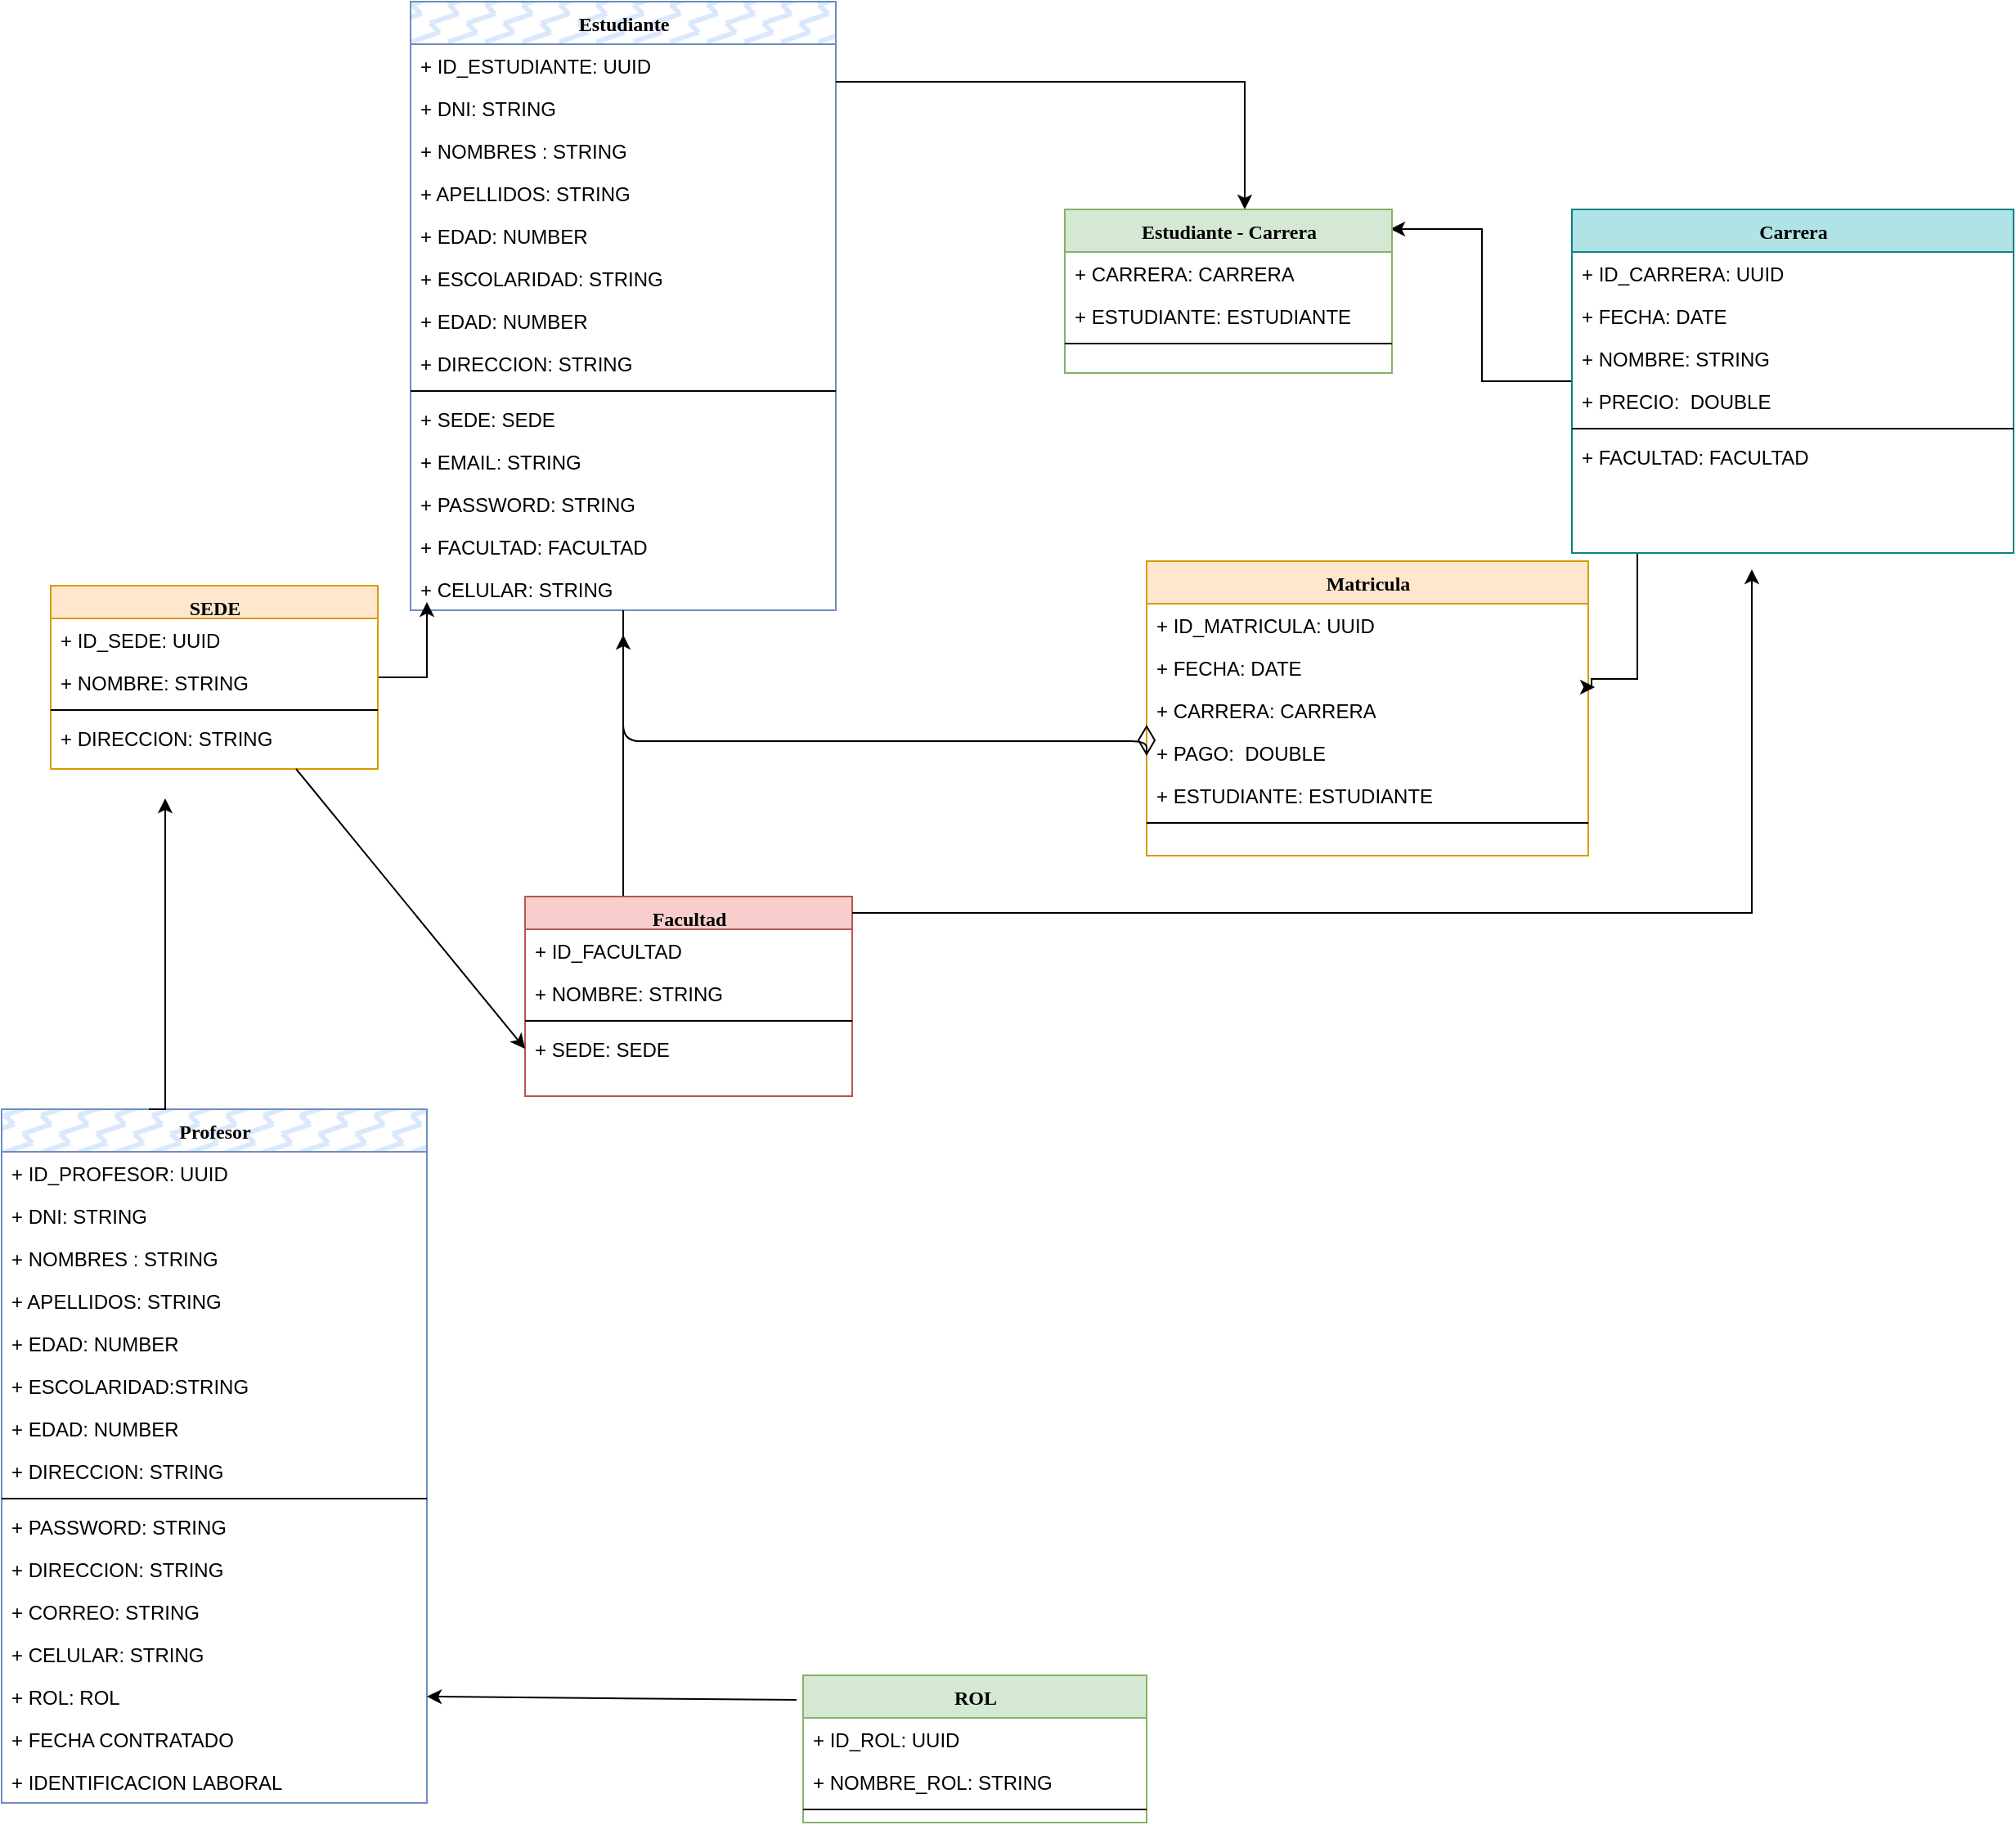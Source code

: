 <mxfile version="26.0.5">
  <diagram name="Page-1" id="9f46799a-70d6-7492-0946-bef42562c5a5">
    <mxGraphModel dx="2534" dy="728" grid="1" gridSize="10" guides="1" tooltips="1" connect="1" arrows="1" fold="1" page="1" pageScale="1" pageWidth="1100" pageHeight="850" background="none" math="0" shadow="0">
      <root>
        <mxCell id="0" />
        <mxCell id="1" parent="0" />
        <mxCell id="78961159f06e98e8-17" value="Estudiante" style="swimlane;html=1;fontStyle=1;align=center;verticalAlign=top;childLayout=stackLayout;horizontal=1;startSize=26;horizontalStack=0;resizeParent=1;resizeLast=0;collapsible=1;marginBottom=0;swimlaneFillColor=default;rounded=0;shadow=0;comic=0;labelBackgroundColor=none;strokeWidth=1;fillColor=#dae8fc;fontFamily=Verdana;fontSize=12;strokeColor=#6c8ebf;gradientColor=none;fillStyle=zigzag-line;" parent="1" vertex="1">
          <mxGeometry x="90" y="83" width="260" height="372" as="geometry" />
        </mxCell>
        <mxCell id="78961159f06e98e8-21" value="+ ID_ESTUDIANTE: UUID" style="text;html=1;strokeColor=none;fillColor=none;align=left;verticalAlign=top;spacingLeft=4;spacingRight=4;whiteSpace=wrap;overflow=hidden;rotatable=0;points=[[0,0.5],[1,0.5]];portConstraint=eastwest;" parent="78961159f06e98e8-17" vertex="1">
          <mxGeometry y="26" width="260" height="26" as="geometry" />
        </mxCell>
        <mxCell id="78961159f06e98e8-23" value="+ DNI: STRING" style="text;html=1;strokeColor=none;fillColor=none;align=left;verticalAlign=top;spacingLeft=4;spacingRight=4;whiteSpace=wrap;overflow=hidden;rotatable=0;points=[[0,0.5],[1,0.5]];portConstraint=eastwest;" parent="78961159f06e98e8-17" vertex="1">
          <mxGeometry y="52" width="260" height="26" as="geometry" />
        </mxCell>
        <mxCell id="78961159f06e98e8-25" value="+ NOMBRES : STRING" style="text;html=1;strokeColor=none;fillColor=none;align=left;verticalAlign=top;spacingLeft=4;spacingRight=4;whiteSpace=wrap;overflow=hidden;rotatable=0;points=[[0,0.5],[1,0.5]];portConstraint=eastwest;" parent="78961159f06e98e8-17" vertex="1">
          <mxGeometry y="78" width="260" height="26" as="geometry" />
        </mxCell>
        <mxCell id="78961159f06e98e8-26" value="+ APELLIDOS: STRING" style="text;html=1;strokeColor=none;fillColor=none;align=left;verticalAlign=top;spacingLeft=4;spacingRight=4;whiteSpace=wrap;overflow=hidden;rotatable=0;points=[[0,0.5],[1,0.5]];portConstraint=eastwest;" parent="78961159f06e98e8-17" vertex="1">
          <mxGeometry y="104" width="260" height="26" as="geometry" />
        </mxCell>
        <mxCell id="78961159f06e98e8-24" value="+ EDAD: NUMBER" style="text;html=1;strokeColor=none;fillColor=none;align=left;verticalAlign=top;spacingLeft=4;spacingRight=4;whiteSpace=wrap;overflow=hidden;rotatable=0;points=[[0,0.5],[1,0.5]];portConstraint=eastwest;" parent="78961159f06e98e8-17" vertex="1">
          <mxGeometry y="130" width="260" height="26" as="geometry" />
        </mxCell>
        <mxCell id="szdOkBIbrRrdbdjp7_c0-1" value="+ ESCOLARIDAD: STRING" style="text;html=1;strokeColor=none;fillColor=none;align=left;verticalAlign=top;spacingLeft=4;spacingRight=4;whiteSpace=wrap;overflow=hidden;rotatable=0;points=[[0,0.5],[1,0.5]];portConstraint=eastwest;" parent="78961159f06e98e8-17" vertex="1">
          <mxGeometry y="156" width="260" height="26" as="geometry" />
        </mxCell>
        <mxCell id="OayAf-8oulqBLhYR-1FX-29" value="+ EDAD: NUMBER" style="text;html=1;strokeColor=none;fillColor=none;align=left;verticalAlign=top;spacingLeft=4;spacingRight=4;whiteSpace=wrap;overflow=hidden;rotatable=0;points=[[0,0.5],[1,0.5]];portConstraint=eastwest;" vertex="1" parent="78961159f06e98e8-17">
          <mxGeometry y="182" width="260" height="26" as="geometry" />
        </mxCell>
        <mxCell id="szdOkBIbrRrdbdjp7_c0-3" value="+ DIRECCION: STRING" style="text;html=1;strokeColor=none;fillColor=none;align=left;verticalAlign=top;spacingLeft=4;spacingRight=4;whiteSpace=wrap;overflow=hidden;rotatable=0;points=[[0,0.5],[1,0.5]];portConstraint=eastwest;" parent="78961159f06e98e8-17" vertex="1">
          <mxGeometry y="208" width="260" height="26" as="geometry" />
        </mxCell>
        <mxCell id="78961159f06e98e8-19" value="" style="line;html=1;strokeWidth=1;fillColor=none;align=left;verticalAlign=middle;spacingTop=-1;spacingLeft=3;spacingRight=3;rotatable=0;labelPosition=right;points=[];portConstraint=eastwest;" parent="78961159f06e98e8-17" vertex="1">
          <mxGeometry y="234" width="260" height="8" as="geometry" />
        </mxCell>
        <mxCell id="OayAf-8oulqBLhYR-1FX-46" value="+ SEDE: SEDE" style="text;html=1;strokeColor=none;fillColor=none;align=left;verticalAlign=top;spacingLeft=4;spacingRight=4;whiteSpace=wrap;overflow=hidden;rotatable=0;points=[[0,0.5],[1,0.5]];portConstraint=eastwest;" vertex="1" parent="78961159f06e98e8-17">
          <mxGeometry y="242" width="260" height="26" as="geometry" />
        </mxCell>
        <mxCell id="OayAf-8oulqBLhYR-1FX-71" value="+ EMAIL: STRING" style="text;html=1;strokeColor=none;fillColor=none;align=left;verticalAlign=top;spacingLeft=4;spacingRight=4;whiteSpace=wrap;overflow=hidden;rotatable=0;points=[[0,0.5],[1,0.5]];portConstraint=eastwest;" vertex="1" parent="78961159f06e98e8-17">
          <mxGeometry y="268" width="260" height="26" as="geometry" />
        </mxCell>
        <mxCell id="OayAf-8oulqBLhYR-1FX-72" value="+ PASSWORD: STRING" style="text;html=1;strokeColor=none;fillColor=none;align=left;verticalAlign=top;spacingLeft=4;spacingRight=4;whiteSpace=wrap;overflow=hidden;rotatable=0;points=[[0,0.5],[1,0.5]];portConstraint=eastwest;" vertex="1" parent="78961159f06e98e8-17">
          <mxGeometry y="294" width="260" height="26" as="geometry" />
        </mxCell>
        <mxCell id="OayAf-8oulqBLhYR-1FX-73" value="+ FACULTAD: FACULTAD" style="text;html=1;strokeColor=none;fillColor=none;align=left;verticalAlign=top;spacingLeft=4;spacingRight=4;whiteSpace=wrap;overflow=hidden;rotatable=0;points=[[0,0.5],[1,0.5]];portConstraint=eastwest;" vertex="1" parent="78961159f06e98e8-17">
          <mxGeometry y="320" width="260" height="26" as="geometry" />
        </mxCell>
        <mxCell id="OayAf-8oulqBLhYR-1FX-80" value="+ CELULAR: STRING" style="text;html=1;strokeColor=none;fillColor=none;align=left;verticalAlign=top;spacingLeft=4;spacingRight=4;whiteSpace=wrap;overflow=hidden;rotatable=0;points=[[0,0.5],[1,0.5]];portConstraint=eastwest;" vertex="1" parent="78961159f06e98e8-17">
          <mxGeometry y="346" width="260" height="26" as="geometry" />
        </mxCell>
        <mxCell id="78961159f06e98e8-30" value="Matricula" style="swimlane;html=1;fontStyle=1;align=center;verticalAlign=top;childLayout=stackLayout;horizontal=1;startSize=26;horizontalStack=0;resizeParent=1;resizeLast=0;collapsible=1;marginBottom=0;swimlaneFillColor=#ffffff;rounded=0;shadow=0;comic=0;labelBackgroundColor=none;strokeWidth=1;fillColor=#ffe6cc;fontFamily=Verdana;fontSize=12;strokeColor=#d79b00;" parent="1" vertex="1">
          <mxGeometry x="540" y="425" width="270" height="180" as="geometry" />
        </mxCell>
        <mxCell id="78961159f06e98e8-31" value="+ ID_MATRICULA: UUID" style="text;html=1;strokeColor=none;fillColor=none;align=left;verticalAlign=top;spacingLeft=4;spacingRight=4;whiteSpace=wrap;overflow=hidden;rotatable=0;points=[[0,0.5],[1,0.5]];portConstraint=eastwest;" parent="78961159f06e98e8-30" vertex="1">
          <mxGeometry y="26" width="270" height="26" as="geometry" />
        </mxCell>
        <mxCell id="78961159f06e98e8-32" value="+ FECHA: DATE" style="text;html=1;strokeColor=none;fillColor=none;align=left;verticalAlign=top;spacingLeft=4;spacingRight=4;whiteSpace=wrap;overflow=hidden;rotatable=0;points=[[0,0.5],[1,0.5]];portConstraint=eastwest;" parent="78961159f06e98e8-30" vertex="1">
          <mxGeometry y="52" width="270" height="26" as="geometry" />
        </mxCell>
        <mxCell id="78961159f06e98e8-33" value="+ CARRERA: CARRERA" style="text;html=1;strokeColor=none;fillColor=none;align=left;verticalAlign=top;spacingLeft=4;spacingRight=4;whiteSpace=wrap;overflow=hidden;rotatable=0;points=[[0,0.5],[1,0.5]];portConstraint=eastwest;" parent="78961159f06e98e8-30" vertex="1">
          <mxGeometry y="78" width="270" height="26" as="geometry" />
        </mxCell>
        <mxCell id="78961159f06e98e8-34" value="+ PAGO:&amp;nbsp; DOUBLE" style="text;html=1;strokeColor=none;fillColor=none;align=left;verticalAlign=top;spacingLeft=4;spacingRight=4;whiteSpace=wrap;overflow=hidden;rotatable=0;points=[[0,0.5],[1,0.5]];portConstraint=eastwest;" parent="78961159f06e98e8-30" vertex="1">
          <mxGeometry y="104" width="270" height="26" as="geometry" />
        </mxCell>
        <mxCell id="78961159f06e98e8-36" value="+ ESTUDIANTE: ESTUDIANTE" style="text;html=1;strokeColor=none;fillColor=none;align=left;verticalAlign=top;spacingLeft=4;spacingRight=4;whiteSpace=wrap;overflow=hidden;rotatable=0;points=[[0,0.5],[1,0.5]];portConstraint=eastwest;" parent="78961159f06e98e8-30" vertex="1">
          <mxGeometry y="130" width="270" height="26" as="geometry" />
        </mxCell>
        <mxCell id="78961159f06e98e8-38" value="" style="line;html=1;strokeWidth=1;fillColor=none;align=left;verticalAlign=middle;spacingTop=-1;spacingLeft=3;spacingRight=3;rotatable=0;labelPosition=right;points=[];portConstraint=eastwest;" parent="78961159f06e98e8-30" vertex="1">
          <mxGeometry y="156" width="270" height="8" as="geometry" />
        </mxCell>
        <mxCell id="78961159f06e98e8-121" style="edgeStyle=elbowEdgeStyle;html=1;labelBackgroundColor=none;startFill=0;startSize=8;endArrow=diamondThin;endFill=0;endSize=16;fontFamily=Verdana;fontSize=12;elbow=vertical;" parent="1" edge="1">
          <mxGeometry relative="1" as="geometry">
            <mxPoint x="220" y="455" as="sourcePoint" />
            <mxPoint x="540" y="525" as="targetPoint" />
            <Array as="points">
              <mxPoint x="440" y="535" />
            </Array>
          </mxGeometry>
        </mxCell>
        <mxCell id="OayAf-8oulqBLhYR-1FX-38" value="" style="edgeStyle=orthogonalEdgeStyle;rounded=0;orthogonalLoop=1;jettySize=auto;html=1;entryX=0.995;entryY=0.12;entryDx=0;entryDy=0;entryPerimeter=0;" edge="1" parent="1" source="OayAf-8oulqBLhYR-1FX-21" target="OayAf-8oulqBLhYR-1FX-30">
          <mxGeometry relative="1" as="geometry" />
        </mxCell>
        <mxCell id="OayAf-8oulqBLhYR-1FX-39" style="edgeStyle=orthogonalEdgeStyle;rounded=0;orthogonalLoop=1;jettySize=auto;html=1;entryX=1.015;entryY=-0.038;entryDx=0;entryDy=0;entryPerimeter=0;" edge="1" parent="1" source="OayAf-8oulqBLhYR-1FX-21" target="78961159f06e98e8-33">
          <mxGeometry relative="1" as="geometry">
            <mxPoint x="820" y="540" as="targetPoint" />
            <Array as="points">
              <mxPoint x="840" y="497" />
              <mxPoint x="812" y="497" />
              <mxPoint x="812" y="502" />
            </Array>
          </mxGeometry>
        </mxCell>
        <mxCell id="OayAf-8oulqBLhYR-1FX-21" value="Carrera" style="swimlane;html=1;fontStyle=1;align=center;verticalAlign=top;childLayout=stackLayout;horizontal=1;startSize=26;horizontalStack=0;resizeParent=1;resizeLast=0;collapsible=1;marginBottom=0;swimlaneFillColor=#ffffff;rounded=0;shadow=0;comic=0;labelBackgroundColor=none;strokeWidth=1;fillColor=#b0e3e6;fontFamily=Verdana;fontSize=12;strokeColor=#0e8088;" vertex="1" parent="1">
          <mxGeometry x="800" y="210" width="270" height="210" as="geometry" />
        </mxCell>
        <mxCell id="OayAf-8oulqBLhYR-1FX-22" value="+ ID_CARRERA: UUID" style="text;html=1;strokeColor=none;fillColor=none;align=left;verticalAlign=top;spacingLeft=4;spacingRight=4;whiteSpace=wrap;overflow=hidden;rotatable=0;points=[[0,0.5],[1,0.5]];portConstraint=eastwest;" vertex="1" parent="OayAf-8oulqBLhYR-1FX-21">
          <mxGeometry y="26" width="270" height="26" as="geometry" />
        </mxCell>
        <mxCell id="OayAf-8oulqBLhYR-1FX-23" value="+ FECHA: DATE" style="text;html=1;strokeColor=none;fillColor=none;align=left;verticalAlign=top;spacingLeft=4;spacingRight=4;whiteSpace=wrap;overflow=hidden;rotatable=0;points=[[0,0.5],[1,0.5]];portConstraint=eastwest;" vertex="1" parent="OayAf-8oulqBLhYR-1FX-21">
          <mxGeometry y="52" width="270" height="26" as="geometry" />
        </mxCell>
        <mxCell id="OayAf-8oulqBLhYR-1FX-24" value="+ NOMBRE: STRING" style="text;html=1;strokeColor=none;fillColor=none;align=left;verticalAlign=top;spacingLeft=4;spacingRight=4;whiteSpace=wrap;overflow=hidden;rotatable=0;points=[[0,0.5],[1,0.5]];portConstraint=eastwest;" vertex="1" parent="OayAf-8oulqBLhYR-1FX-21">
          <mxGeometry y="78" width="270" height="26" as="geometry" />
        </mxCell>
        <mxCell id="OayAf-8oulqBLhYR-1FX-25" value="+ PRECIO:&amp;nbsp; DOUBLE" style="text;html=1;strokeColor=none;fillColor=none;align=left;verticalAlign=top;spacingLeft=4;spacingRight=4;whiteSpace=wrap;overflow=hidden;rotatable=0;points=[[0,0.5],[1,0.5]];portConstraint=eastwest;" vertex="1" parent="OayAf-8oulqBLhYR-1FX-21">
          <mxGeometry y="104" width="270" height="26" as="geometry" />
        </mxCell>
        <mxCell id="OayAf-8oulqBLhYR-1FX-27" value="" style="line;html=1;strokeWidth=1;fillColor=none;align=left;verticalAlign=middle;spacingTop=-1;spacingLeft=3;spacingRight=3;rotatable=0;labelPosition=right;points=[];portConstraint=eastwest;" vertex="1" parent="OayAf-8oulqBLhYR-1FX-21">
          <mxGeometry y="130" width="270" height="8" as="geometry" />
        </mxCell>
        <mxCell id="OayAf-8oulqBLhYR-1FX-83" value="+ FACULTAD: FACULTAD" style="text;html=1;strokeColor=none;fillColor=none;align=left;verticalAlign=top;spacingLeft=4;spacingRight=4;whiteSpace=wrap;overflow=hidden;rotatable=0;points=[[0,0.5],[1,0.5]];portConstraint=eastwest;" vertex="1" parent="OayAf-8oulqBLhYR-1FX-21">
          <mxGeometry y="138" width="270" height="26" as="geometry" />
        </mxCell>
        <mxCell id="OayAf-8oulqBLhYR-1FX-37" value="" style="edgeStyle=orthogonalEdgeStyle;rounded=0;orthogonalLoop=1;jettySize=auto;html=1;" edge="1" parent="1" source="78961159f06e98e8-21">
          <mxGeometry relative="1" as="geometry">
            <mxPoint x="600" y="210" as="targetPoint" />
            <Array as="points">
              <mxPoint x="600" y="132" />
            </Array>
          </mxGeometry>
        </mxCell>
        <mxCell id="OayAf-8oulqBLhYR-1FX-30" value="Estudiante - Carrera" style="swimlane;html=1;fontStyle=1;align=center;verticalAlign=top;childLayout=stackLayout;horizontal=1;startSize=26;horizontalStack=0;resizeParent=1;resizeLast=0;collapsible=1;marginBottom=0;swimlaneFillColor=#ffffff;rounded=0;shadow=0;comic=0;labelBackgroundColor=none;strokeWidth=1;fillColor=#d5e8d4;fontFamily=Verdana;fontSize=12;strokeColor=#82b366;fillStyle=auto;" vertex="1" parent="1">
          <mxGeometry x="490" y="210" width="200" height="100" as="geometry" />
        </mxCell>
        <mxCell id="OayAf-8oulqBLhYR-1FX-31" value="+ CARRERA: CARRERA" style="text;html=1;strokeColor=none;fillColor=none;align=left;verticalAlign=top;spacingLeft=4;spacingRight=4;whiteSpace=wrap;overflow=hidden;rotatable=0;points=[[0,0.5],[1,0.5]];portConstraint=eastwest;" vertex="1" parent="OayAf-8oulqBLhYR-1FX-30">
          <mxGeometry y="26" width="200" height="26" as="geometry" />
        </mxCell>
        <mxCell id="OayAf-8oulqBLhYR-1FX-35" value="+ ESTUDIANTE: ESTUDIANTE" style="text;html=1;strokeColor=none;fillColor=none;align=left;verticalAlign=top;spacingLeft=4;spacingRight=4;whiteSpace=wrap;overflow=hidden;rotatable=0;points=[[0,0.5],[1,0.5]];portConstraint=eastwest;" vertex="1" parent="OayAf-8oulqBLhYR-1FX-30">
          <mxGeometry y="52" width="200" height="26" as="geometry" />
        </mxCell>
        <mxCell id="OayAf-8oulqBLhYR-1FX-36" value="" style="line;html=1;strokeWidth=1;fillColor=none;align=left;verticalAlign=middle;spacingTop=-1;spacingLeft=3;spacingRight=3;rotatable=0;labelPosition=right;points=[];portConstraint=eastwest;" vertex="1" parent="OayAf-8oulqBLhYR-1FX-30">
          <mxGeometry y="78" width="200" height="8" as="geometry" />
        </mxCell>
        <mxCell id="OayAf-8oulqBLhYR-1FX-52" value="" style="edgeStyle=orthogonalEdgeStyle;rounded=0;orthogonalLoop=1;jettySize=auto;html=1;" edge="1" parent="1" source="OayAf-8oulqBLhYR-1FX-40">
          <mxGeometry relative="1" as="geometry">
            <mxPoint x="100" y="450" as="targetPoint" />
            <Array as="points">
              <mxPoint x="100" y="496" />
              <mxPoint x="100" y="451" />
            </Array>
          </mxGeometry>
        </mxCell>
        <mxCell id="OayAf-8oulqBLhYR-1FX-40" value="SEDE" style="swimlane;html=1;fontStyle=1;align=center;verticalAlign=top;childLayout=stackLayout;horizontal=1;startSize=20;horizontalStack=0;resizeParent=1;resizeLast=0;collapsible=1;marginBottom=0;swimlaneFillColor=#ffffff;rounded=0;shadow=0;comic=0;labelBackgroundColor=none;strokeWidth=1;fillColor=#ffe6cc;fontFamily=Verdana;fontSize=12;strokeColor=#d79b00;" vertex="1" parent="1">
          <mxGeometry x="-130" y="440" width="200" height="112" as="geometry">
            <mxRectangle x="80" y="510" width="70" height="30" as="alternateBounds" />
          </mxGeometry>
        </mxCell>
        <mxCell id="OayAf-8oulqBLhYR-1FX-41" value="+ ID_SEDE: UUID" style="text;html=1;strokeColor=none;fillColor=none;align=left;verticalAlign=top;spacingLeft=4;spacingRight=4;whiteSpace=wrap;overflow=hidden;rotatable=0;points=[[0,0.5],[1,0.5]];portConstraint=eastwest;" vertex="1" parent="OayAf-8oulqBLhYR-1FX-40">
          <mxGeometry y="20" width="200" height="26" as="geometry" />
        </mxCell>
        <mxCell id="OayAf-8oulqBLhYR-1FX-42" value="+ NOMBRE: STRING" style="text;html=1;strokeColor=none;fillColor=none;align=left;verticalAlign=top;spacingLeft=4;spacingRight=4;whiteSpace=wrap;overflow=hidden;rotatable=0;points=[[0,0.5],[1,0.5]];portConstraint=eastwest;" vertex="1" parent="OayAf-8oulqBLhYR-1FX-40">
          <mxGeometry y="46" width="200" height="26" as="geometry" />
        </mxCell>
        <mxCell id="OayAf-8oulqBLhYR-1FX-43" value="" style="line;html=1;strokeWidth=1;fillColor=none;align=left;verticalAlign=middle;spacingTop=-1;spacingLeft=3;spacingRight=3;rotatable=0;labelPosition=right;points=[];portConstraint=eastwest;" vertex="1" parent="OayAf-8oulqBLhYR-1FX-40">
          <mxGeometry y="72" width="200" height="8" as="geometry" />
        </mxCell>
        <mxCell id="OayAf-8oulqBLhYR-1FX-44" value="+ DIRECCION: STRING" style="text;html=1;strokeColor=none;fillColor=none;align=left;verticalAlign=top;spacingLeft=4;spacingRight=4;whiteSpace=wrap;overflow=hidden;rotatable=0;points=[[0,0.5],[1,0.5]];portConstraint=eastwest;" vertex="1" parent="OayAf-8oulqBLhYR-1FX-40">
          <mxGeometry y="80" width="200" height="26" as="geometry" />
        </mxCell>
        <mxCell id="OayAf-8oulqBLhYR-1FX-53" value="Profesor" style="swimlane;html=1;fontStyle=1;align=center;verticalAlign=top;childLayout=stackLayout;horizontal=1;startSize=26;horizontalStack=0;resizeParent=1;resizeLast=0;collapsible=1;marginBottom=0;swimlaneFillColor=default;rounded=0;shadow=0;comic=0;labelBackgroundColor=none;strokeWidth=1;fillColor=#dae8fc;fontFamily=Verdana;fontSize=12;strokeColor=#6c8ebf;gradientColor=none;fillStyle=zigzag-line;" vertex="1" parent="1">
          <mxGeometry x="-160" y="760" width="260" height="424" as="geometry" />
        </mxCell>
        <mxCell id="OayAf-8oulqBLhYR-1FX-54" value="+ ID_PROFESOR: UUID" style="text;html=1;strokeColor=none;fillColor=none;align=left;verticalAlign=top;spacingLeft=4;spacingRight=4;whiteSpace=wrap;overflow=hidden;rotatable=0;points=[[0,0.5],[1,0.5]];portConstraint=eastwest;" vertex="1" parent="OayAf-8oulqBLhYR-1FX-53">
          <mxGeometry y="26" width="260" height="26" as="geometry" />
        </mxCell>
        <mxCell id="OayAf-8oulqBLhYR-1FX-55" value="+ DNI: STRING" style="text;html=1;strokeColor=none;fillColor=none;align=left;verticalAlign=top;spacingLeft=4;spacingRight=4;whiteSpace=wrap;overflow=hidden;rotatable=0;points=[[0,0.5],[1,0.5]];portConstraint=eastwest;" vertex="1" parent="OayAf-8oulqBLhYR-1FX-53">
          <mxGeometry y="52" width="260" height="26" as="geometry" />
        </mxCell>
        <mxCell id="OayAf-8oulqBLhYR-1FX-56" value="+ NOMBRES : STRING" style="text;html=1;strokeColor=none;fillColor=none;align=left;verticalAlign=top;spacingLeft=4;spacingRight=4;whiteSpace=wrap;overflow=hidden;rotatable=0;points=[[0,0.5],[1,0.5]];portConstraint=eastwest;" vertex="1" parent="OayAf-8oulqBLhYR-1FX-53">
          <mxGeometry y="78" width="260" height="26" as="geometry" />
        </mxCell>
        <mxCell id="OayAf-8oulqBLhYR-1FX-57" value="+ APELLIDOS: STRING" style="text;html=1;strokeColor=none;fillColor=none;align=left;verticalAlign=top;spacingLeft=4;spacingRight=4;whiteSpace=wrap;overflow=hidden;rotatable=0;points=[[0,0.5],[1,0.5]];portConstraint=eastwest;" vertex="1" parent="OayAf-8oulqBLhYR-1FX-53">
          <mxGeometry y="104" width="260" height="26" as="geometry" />
        </mxCell>
        <mxCell id="OayAf-8oulqBLhYR-1FX-58" value="+ EDAD: NUMBER" style="text;html=1;strokeColor=none;fillColor=none;align=left;verticalAlign=top;spacingLeft=4;spacingRight=4;whiteSpace=wrap;overflow=hidden;rotatable=0;points=[[0,0.5],[1,0.5]];portConstraint=eastwest;" vertex="1" parent="OayAf-8oulqBLhYR-1FX-53">
          <mxGeometry y="130" width="260" height="26" as="geometry" />
        </mxCell>
        <mxCell id="OayAf-8oulqBLhYR-1FX-59" value="+ ESCOLARIDAD:STRING" style="text;html=1;strokeColor=none;fillColor=none;align=left;verticalAlign=top;spacingLeft=4;spacingRight=4;whiteSpace=wrap;overflow=hidden;rotatable=0;points=[[0,0.5],[1,0.5]];portConstraint=eastwest;" vertex="1" parent="OayAf-8oulqBLhYR-1FX-53">
          <mxGeometry y="156" width="260" height="26" as="geometry" />
        </mxCell>
        <mxCell id="OayAf-8oulqBLhYR-1FX-60" value="+ EDAD: NUMBER" style="text;html=1;strokeColor=none;fillColor=none;align=left;verticalAlign=top;spacingLeft=4;spacingRight=4;whiteSpace=wrap;overflow=hidden;rotatable=0;points=[[0,0.5],[1,0.5]];portConstraint=eastwest;" vertex="1" parent="OayAf-8oulqBLhYR-1FX-53">
          <mxGeometry y="182" width="260" height="26" as="geometry" />
        </mxCell>
        <mxCell id="OayAf-8oulqBLhYR-1FX-61" value="+ DIRECCION: STRING" style="text;html=1;strokeColor=none;fillColor=none;align=left;verticalAlign=top;spacingLeft=4;spacingRight=4;whiteSpace=wrap;overflow=hidden;rotatable=0;points=[[0,0.5],[1,0.5]];portConstraint=eastwest;" vertex="1" parent="OayAf-8oulqBLhYR-1FX-53">
          <mxGeometry y="208" width="260" height="26" as="geometry" />
        </mxCell>
        <mxCell id="OayAf-8oulqBLhYR-1FX-62" value="" style="line;html=1;strokeWidth=1;fillColor=none;align=left;verticalAlign=middle;spacingTop=-1;spacingLeft=3;spacingRight=3;rotatable=0;labelPosition=right;points=[];portConstraint=eastwest;" vertex="1" parent="OayAf-8oulqBLhYR-1FX-53">
          <mxGeometry y="234" width="260" height="8" as="geometry" />
        </mxCell>
        <mxCell id="OayAf-8oulqBLhYR-1FX-63" value="+ PASSWORD: STRING" style="text;html=1;strokeColor=none;fillColor=none;align=left;verticalAlign=top;spacingLeft=4;spacingRight=4;whiteSpace=wrap;overflow=hidden;rotatable=0;points=[[0,0.5],[1,0.5]];portConstraint=eastwest;" vertex="1" parent="OayAf-8oulqBLhYR-1FX-53">
          <mxGeometry y="242" width="260" height="26" as="geometry" />
        </mxCell>
        <mxCell id="OayAf-8oulqBLhYR-1FX-70" value="+ DIRECCION: STRING" style="text;html=1;strokeColor=none;fillColor=none;align=left;verticalAlign=top;spacingLeft=4;spacingRight=4;whiteSpace=wrap;overflow=hidden;rotatable=0;points=[[0,0.5],[1,0.5]];portConstraint=eastwest;" vertex="1" parent="OayAf-8oulqBLhYR-1FX-53">
          <mxGeometry y="268" width="260" height="26" as="geometry" />
        </mxCell>
        <mxCell id="OayAf-8oulqBLhYR-1FX-77" value="+ CORREO: STRING" style="text;html=1;strokeColor=none;fillColor=none;align=left;verticalAlign=top;spacingLeft=4;spacingRight=4;whiteSpace=wrap;overflow=hidden;rotatable=0;points=[[0,0.5],[1,0.5]];portConstraint=eastwest;" vertex="1" parent="OayAf-8oulqBLhYR-1FX-53">
          <mxGeometry y="294" width="260" height="26" as="geometry" />
        </mxCell>
        <mxCell id="OayAf-8oulqBLhYR-1FX-78" value="+ CELULAR: STRING" style="text;html=1;strokeColor=none;fillColor=none;align=left;verticalAlign=top;spacingLeft=4;spacingRight=4;whiteSpace=wrap;overflow=hidden;rotatable=0;points=[[0,0.5],[1,0.5]];portConstraint=eastwest;" vertex="1" parent="OayAf-8oulqBLhYR-1FX-53">
          <mxGeometry y="320" width="260" height="26" as="geometry" />
        </mxCell>
        <mxCell id="OayAf-8oulqBLhYR-1FX-99" value="+ ROL: ROL" style="text;html=1;strokeColor=none;fillColor=none;align=left;verticalAlign=top;spacingLeft=4;spacingRight=4;whiteSpace=wrap;overflow=hidden;rotatable=0;points=[[0,0.5],[1,0.5]];portConstraint=eastwest;" vertex="1" parent="OayAf-8oulqBLhYR-1FX-53">
          <mxGeometry y="346" width="260" height="26" as="geometry" />
        </mxCell>
        <mxCell id="OayAf-8oulqBLhYR-1FX-106" value="+ FECHA CONTRATADO" style="text;html=1;strokeColor=none;fillColor=none;align=left;verticalAlign=top;spacingLeft=4;spacingRight=4;whiteSpace=wrap;overflow=hidden;rotatable=0;points=[[0,0.5],[1,0.5]];portConstraint=eastwest;" vertex="1" parent="OayAf-8oulqBLhYR-1FX-53">
          <mxGeometry y="372" width="260" height="26" as="geometry" />
        </mxCell>
        <mxCell id="OayAf-8oulqBLhYR-1FX-107" value="+ IDENTIFICACION LABORAL" style="text;html=1;strokeColor=none;fillColor=none;align=left;verticalAlign=top;spacingLeft=4;spacingRight=4;whiteSpace=wrap;overflow=hidden;rotatable=0;points=[[0,0.5],[1,0.5]];portConstraint=eastwest;" vertex="1" parent="OayAf-8oulqBLhYR-1FX-53">
          <mxGeometry y="398" width="260" height="26" as="geometry" />
        </mxCell>
        <mxCell id="OayAf-8oulqBLhYR-1FX-64" style="edgeStyle=orthogonalEdgeStyle;rounded=0;orthogonalLoop=1;jettySize=auto;html=1;" edge="1" parent="1">
          <mxGeometry relative="1" as="geometry">
            <mxPoint x="-60" y="570" as="targetPoint" />
            <mxPoint x="-70" y="760" as="sourcePoint" />
            <Array as="points">
              <mxPoint x="-60" y="760" />
            </Array>
          </mxGeometry>
        </mxCell>
        <mxCell id="OayAf-8oulqBLhYR-1FX-75" value="" style="edgeStyle=orthogonalEdgeStyle;rounded=0;orthogonalLoop=1;jettySize=auto;html=1;" edge="1" parent="1" source="OayAf-8oulqBLhYR-1FX-65">
          <mxGeometry relative="1" as="geometry">
            <mxPoint x="220" y="470" as="targetPoint" />
            <Array as="points">
              <mxPoint x="220" y="530" />
              <mxPoint x="220" y="530" />
            </Array>
          </mxGeometry>
        </mxCell>
        <mxCell id="OayAf-8oulqBLhYR-1FX-65" value="Facultad" style="swimlane;html=1;fontStyle=1;align=center;verticalAlign=top;childLayout=stackLayout;horizontal=1;startSize=20;horizontalStack=0;resizeParent=1;resizeLast=0;collapsible=1;marginBottom=0;swimlaneFillColor=#ffffff;rounded=0;shadow=0;comic=0;labelBackgroundColor=none;strokeWidth=1;fillColor=#f8cecc;fontFamily=Verdana;fontSize=12;strokeColor=#b85450;" vertex="1" parent="1">
          <mxGeometry x="160" y="630" width="200" height="122" as="geometry">
            <mxRectangle x="80" y="510" width="70" height="30" as="alternateBounds" />
          </mxGeometry>
        </mxCell>
        <mxCell id="OayAf-8oulqBLhYR-1FX-66" value="+ ID_FACULTAD" style="text;html=1;strokeColor=none;fillColor=none;align=left;verticalAlign=top;spacingLeft=4;spacingRight=4;whiteSpace=wrap;overflow=hidden;rotatable=0;points=[[0,0.5],[1,0.5]];portConstraint=eastwest;" vertex="1" parent="OayAf-8oulqBLhYR-1FX-65">
          <mxGeometry y="20" width="200" height="26" as="geometry" />
        </mxCell>
        <mxCell id="OayAf-8oulqBLhYR-1FX-67" value="+ NOMBRE: STRING" style="text;html=1;strokeColor=none;fillColor=none;align=left;verticalAlign=top;spacingLeft=4;spacingRight=4;whiteSpace=wrap;overflow=hidden;rotatable=0;points=[[0,0.5],[1,0.5]];portConstraint=eastwest;" vertex="1" parent="OayAf-8oulqBLhYR-1FX-65">
          <mxGeometry y="46" width="200" height="26" as="geometry" />
        </mxCell>
        <mxCell id="OayAf-8oulqBLhYR-1FX-68" value="" style="line;html=1;strokeWidth=1;fillColor=none;align=left;verticalAlign=middle;spacingTop=-1;spacingLeft=3;spacingRight=3;rotatable=0;labelPosition=right;points=[];portConstraint=eastwest;" vertex="1" parent="OayAf-8oulqBLhYR-1FX-65">
          <mxGeometry y="72" width="200" height="8" as="geometry" />
        </mxCell>
        <mxCell id="OayAf-8oulqBLhYR-1FX-69" value="+ SEDE: SEDE" style="text;html=1;strokeColor=none;fillColor=none;align=left;verticalAlign=top;spacingLeft=4;spacingRight=4;whiteSpace=wrap;overflow=hidden;rotatable=0;points=[[0,0.5],[1,0.5]];portConstraint=eastwest;" vertex="1" parent="OayAf-8oulqBLhYR-1FX-65">
          <mxGeometry y="80" width="200" height="26" as="geometry" />
        </mxCell>
        <mxCell id="OayAf-8oulqBLhYR-1FX-76" style="edgeStyle=none;rounded=0;orthogonalLoop=1;jettySize=auto;html=1;exitX=0.75;exitY=1;exitDx=0;exitDy=0;entryX=0;entryY=0.5;entryDx=0;entryDy=0;" edge="1" parent="1" source="OayAf-8oulqBLhYR-1FX-40" target="OayAf-8oulqBLhYR-1FX-69">
          <mxGeometry relative="1" as="geometry" />
        </mxCell>
        <mxCell id="OayAf-8oulqBLhYR-1FX-84" value="" style="edgeStyle=none;orthogonalLoop=1;jettySize=auto;html=1;rounded=0;" edge="1" parent="1">
          <mxGeometry width="80" relative="1" as="geometry">
            <mxPoint x="360" y="640" as="sourcePoint" />
            <mxPoint x="910" y="430" as="targetPoint" />
            <Array as="points">
              <mxPoint x="910" y="640" />
            </Array>
          </mxGeometry>
        </mxCell>
        <mxCell id="OayAf-8oulqBLhYR-1FX-100" value="ROL" style="swimlane;html=1;fontStyle=1;align=center;verticalAlign=top;childLayout=stackLayout;horizontal=1;startSize=26;horizontalStack=0;resizeParent=1;resizeLast=0;collapsible=1;marginBottom=0;swimlaneFillColor=#ffffff;rounded=0;shadow=0;comic=0;labelBackgroundColor=none;strokeWidth=1;fillColor=#d5e8d4;fontFamily=Verdana;fontSize=12;strokeColor=#82b366;fillStyle=auto;" vertex="1" parent="1">
          <mxGeometry x="330" y="1106" width="210" height="90" as="geometry" />
        </mxCell>
        <mxCell id="OayAf-8oulqBLhYR-1FX-101" value="+ ID_ROL: UUID" style="text;html=1;strokeColor=none;fillColor=none;align=left;verticalAlign=top;spacingLeft=4;spacingRight=4;whiteSpace=wrap;overflow=hidden;rotatable=0;points=[[0,0.5],[1,0.5]];portConstraint=eastwest;" vertex="1" parent="OayAf-8oulqBLhYR-1FX-100">
          <mxGeometry y="26" width="210" height="26" as="geometry" />
        </mxCell>
        <mxCell id="OayAf-8oulqBLhYR-1FX-102" value="+ NOMBRE_ROL: STRING" style="text;html=1;strokeColor=none;fillColor=none;align=left;verticalAlign=top;spacingLeft=4;spacingRight=4;whiteSpace=wrap;overflow=hidden;rotatable=0;points=[[0,0.5],[1,0.5]];portConstraint=eastwest;" vertex="1" parent="OayAf-8oulqBLhYR-1FX-100">
          <mxGeometry y="52" width="210" height="26" as="geometry" />
        </mxCell>
        <mxCell id="OayAf-8oulqBLhYR-1FX-103" value="" style="line;html=1;strokeWidth=1;fillColor=none;align=left;verticalAlign=middle;spacingTop=-1;spacingLeft=3;spacingRight=3;rotatable=0;labelPosition=right;points=[];portConstraint=eastwest;" vertex="1" parent="OayAf-8oulqBLhYR-1FX-100">
          <mxGeometry y="78" width="210" height="8" as="geometry" />
        </mxCell>
        <mxCell id="OayAf-8oulqBLhYR-1FX-105" style="edgeStyle=none;rounded=0;orthogonalLoop=1;jettySize=auto;html=1;exitX=-0.019;exitY=0.167;exitDx=0;exitDy=0;exitPerimeter=0;entryX=1;entryY=0.5;entryDx=0;entryDy=0;" edge="1" parent="1" source="OayAf-8oulqBLhYR-1FX-100" target="OayAf-8oulqBLhYR-1FX-99">
          <mxGeometry relative="1" as="geometry">
            <mxPoint x="180" y="1211" as="targetPoint" />
          </mxGeometry>
        </mxCell>
      </root>
    </mxGraphModel>
  </diagram>
</mxfile>
